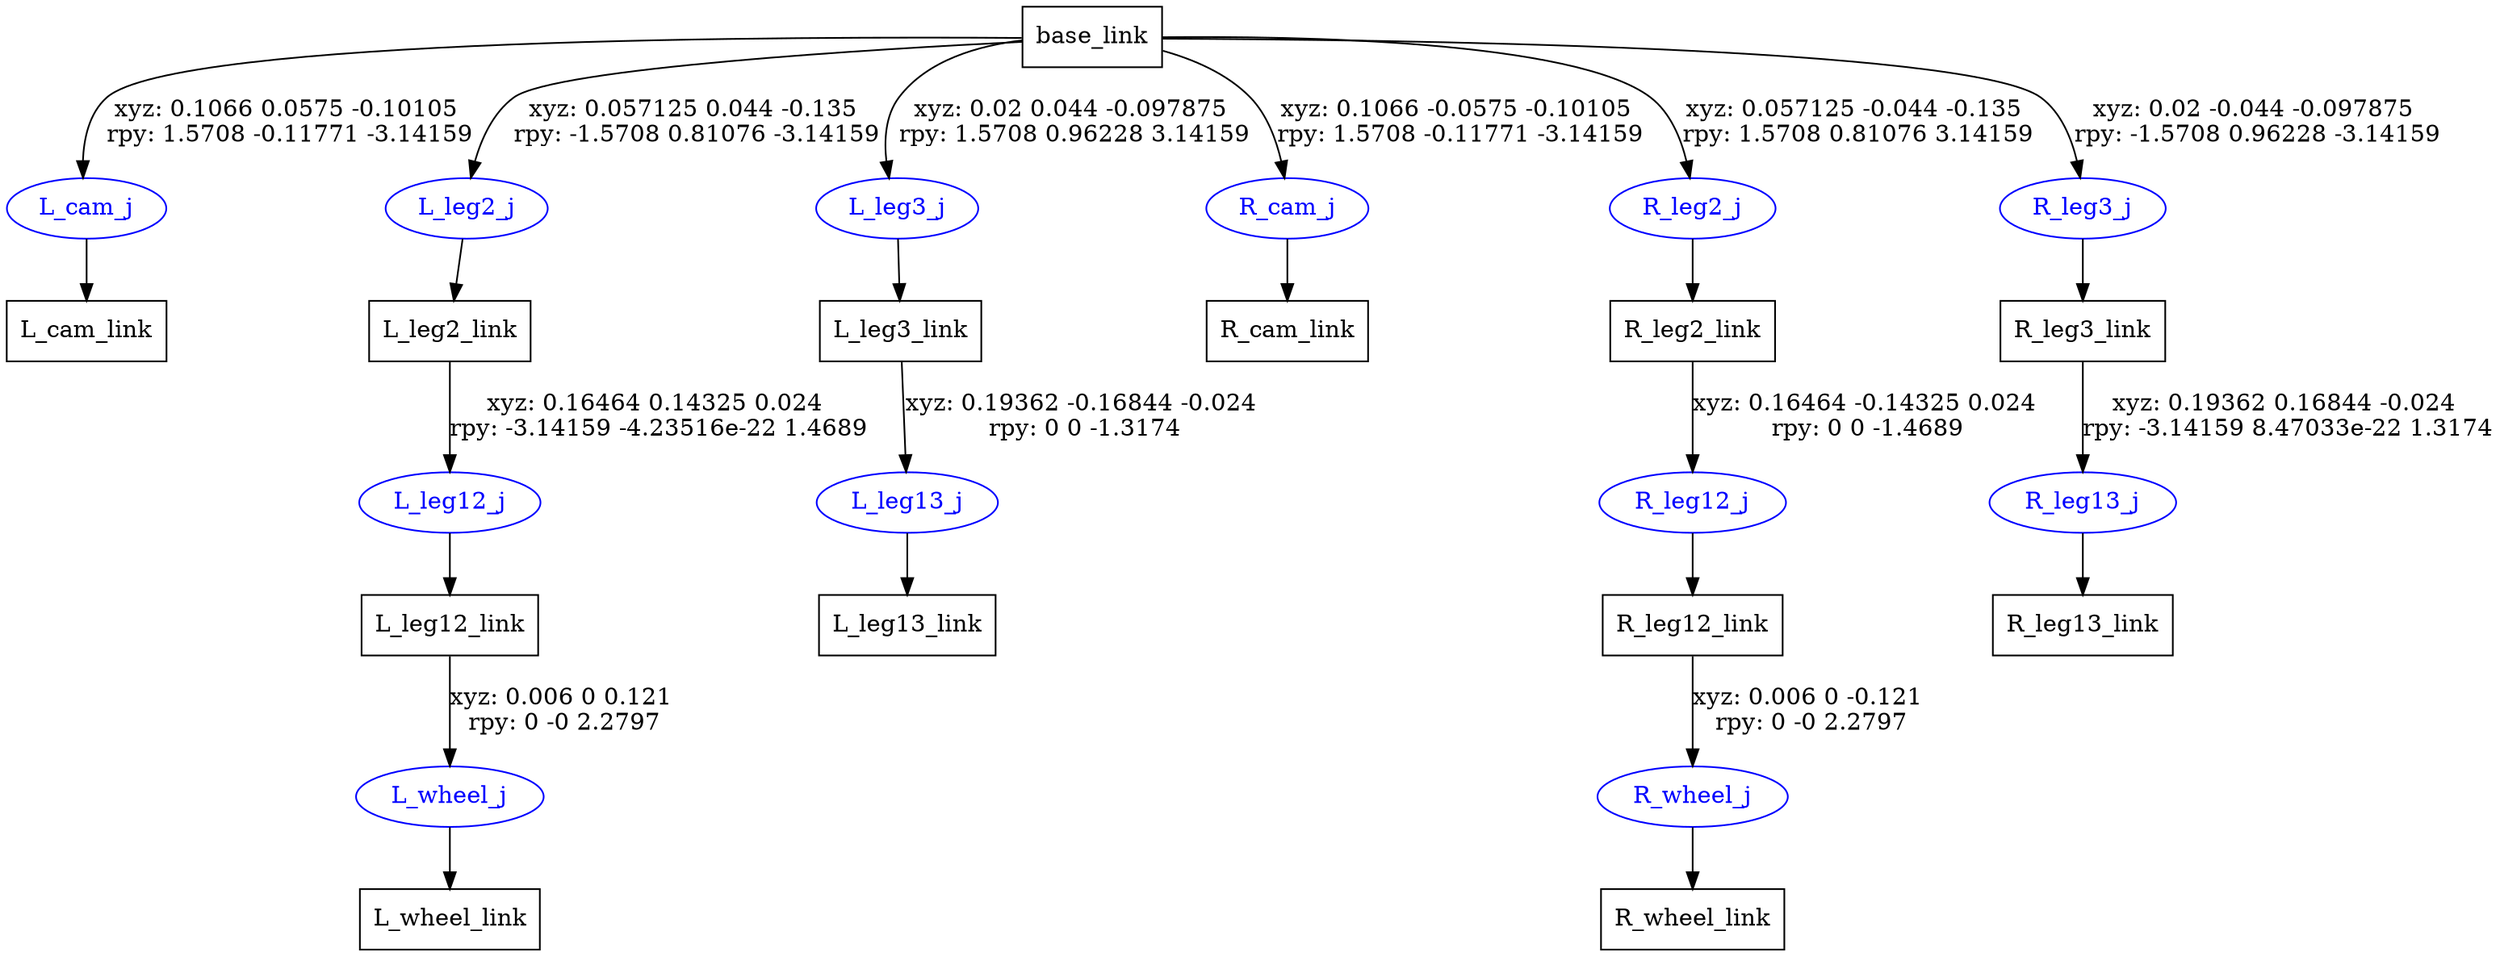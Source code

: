 digraph G {
node [shape=box];
"base_link" [label="base_link"];
"L_cam_link" [label="L_cam_link"];
"L_leg2_link" [label="L_leg2_link"];
"L_leg12_link" [label="L_leg12_link"];
"L_wheel_link" [label="L_wheel_link"];
"L_leg3_link" [label="L_leg3_link"];
"L_leg13_link" [label="L_leg13_link"];
"R_cam_link" [label="R_cam_link"];
"R_leg2_link" [label="R_leg2_link"];
"R_leg12_link" [label="R_leg12_link"];
"R_wheel_link" [label="R_wheel_link"];
"R_leg3_link" [label="R_leg3_link"];
"R_leg13_link" [label="R_leg13_link"];
node [shape=ellipse, color=blue, fontcolor=blue];
"base_link" -> "L_cam_j" [label="xyz: 0.1066 0.0575 -0.10105 \nrpy: 1.5708 -0.11771 -3.14159"]
"L_cam_j" -> "L_cam_link"
"base_link" -> "L_leg2_j" [label="xyz: 0.057125 0.044 -0.135 \nrpy: -1.5708 0.81076 -3.14159"]
"L_leg2_j" -> "L_leg2_link"
"L_leg2_link" -> "L_leg12_j" [label="xyz: 0.16464 0.14325 0.024 \nrpy: -3.14159 -4.23516e-22 1.4689"]
"L_leg12_j" -> "L_leg12_link"
"L_leg12_link" -> "L_wheel_j" [label="xyz: 0.006 0 0.121 \nrpy: 0 -0 2.2797"]
"L_wheel_j" -> "L_wheel_link"
"base_link" -> "L_leg3_j" [label="xyz: 0.02 0.044 -0.097875 \nrpy: 1.5708 0.96228 3.14159"]
"L_leg3_j" -> "L_leg3_link"
"L_leg3_link" -> "L_leg13_j" [label="xyz: 0.19362 -0.16844 -0.024 \nrpy: 0 0 -1.3174"]
"L_leg13_j" -> "L_leg13_link"
"base_link" -> "R_cam_j" [label="xyz: 0.1066 -0.0575 -0.10105 \nrpy: 1.5708 -0.11771 -3.14159"]
"R_cam_j" -> "R_cam_link"
"base_link" -> "R_leg2_j" [label="xyz: 0.057125 -0.044 -0.135 \nrpy: 1.5708 0.81076 3.14159"]
"R_leg2_j" -> "R_leg2_link"
"R_leg2_link" -> "R_leg12_j" [label="xyz: 0.16464 -0.14325 0.024 \nrpy: 0 0 -1.4689"]
"R_leg12_j" -> "R_leg12_link"
"R_leg12_link" -> "R_wheel_j" [label="xyz: 0.006 0 -0.121 \nrpy: 0 -0 2.2797"]
"R_wheel_j" -> "R_wheel_link"
"base_link" -> "R_leg3_j" [label="xyz: 0.02 -0.044 -0.097875 \nrpy: -1.5708 0.96228 -3.14159"]
"R_leg3_j" -> "R_leg3_link"
"R_leg3_link" -> "R_leg13_j" [label="xyz: 0.19362 0.16844 -0.024 \nrpy: -3.14159 8.47033e-22 1.3174"]
"R_leg13_j" -> "R_leg13_link"
}
